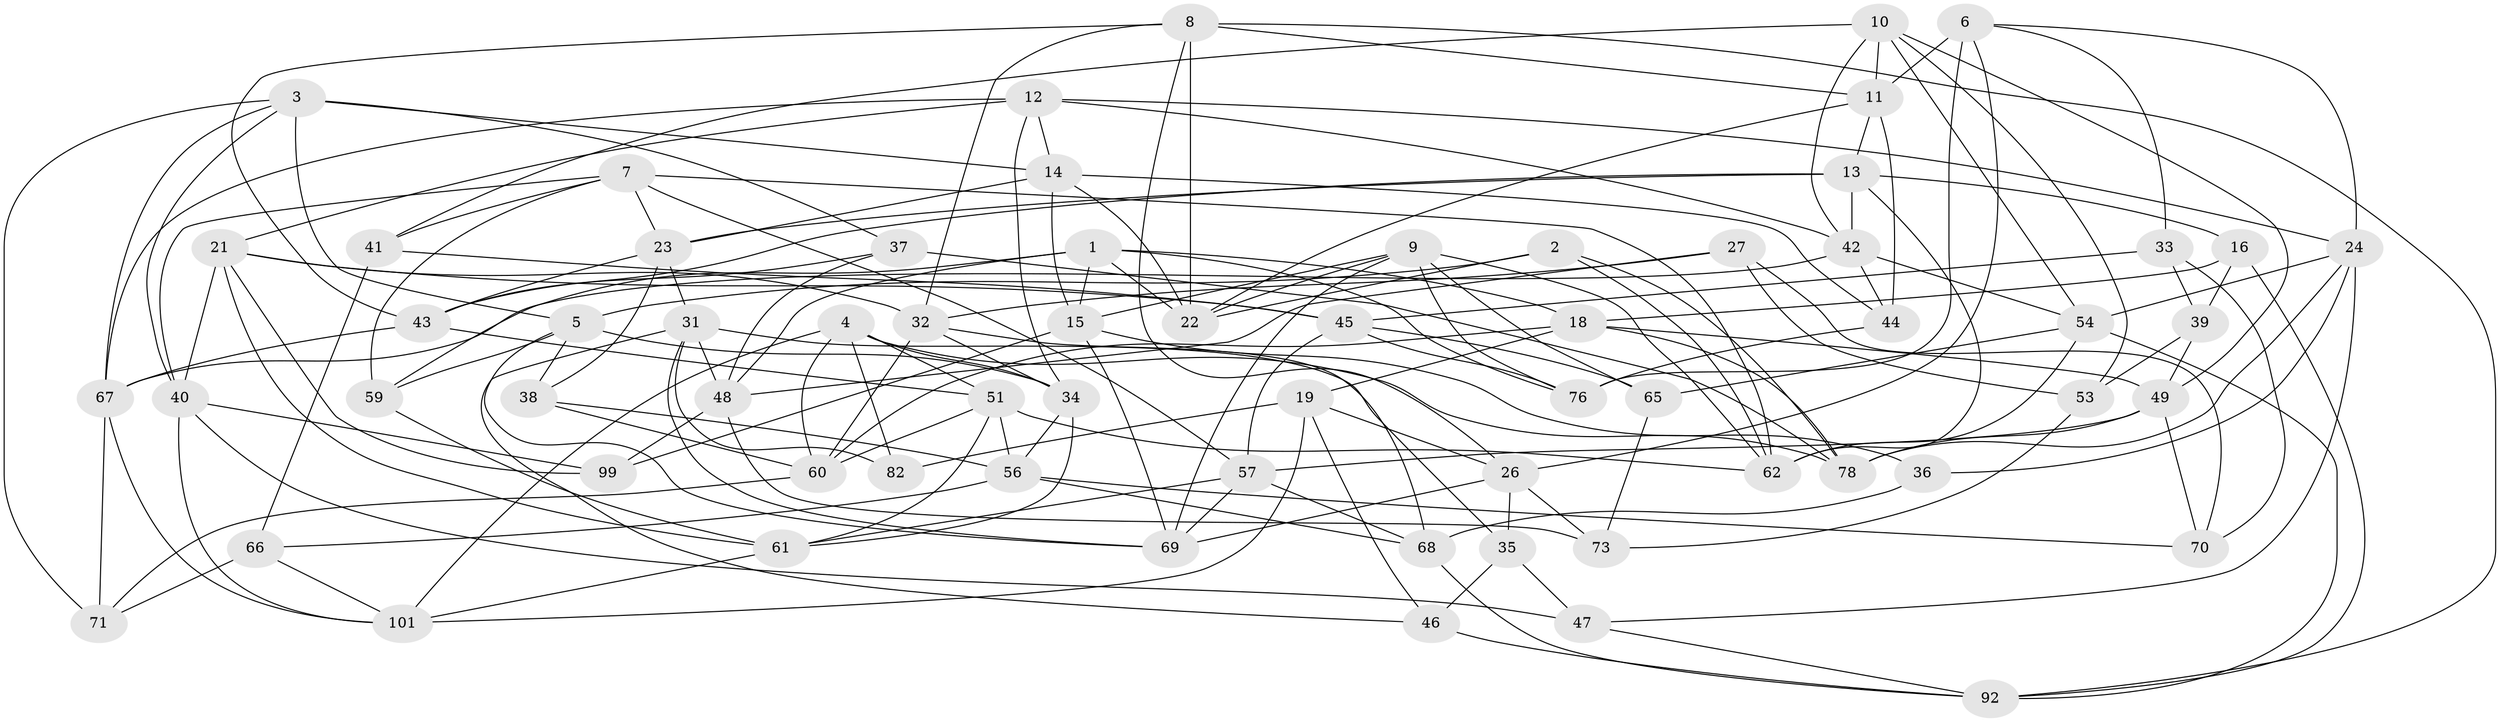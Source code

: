 // Generated by graph-tools (version 1.1) at 2025/24/03/03/25 07:24:27]
// undirected, 66 vertices, 173 edges
graph export_dot {
graph [start="1"]
  node [color=gray90,style=filled];
  1 [super="+17"];
  2;
  3 [super="+107"];
  4 [super="+64"];
  5 [super="+103"];
  6 [super="+81"];
  7 [super="+102"];
  8 [super="+83"];
  9 [super="+55"];
  10 [super="+29"];
  11 [super="+105"];
  12 [super="+20"];
  13 [super="+79"];
  14 [super="+93"];
  15 [super="+97"];
  16;
  18 [super="+25"];
  19 [super="+30"];
  21 [super="+87"];
  22 [super="+94"];
  23 [super="+75"];
  24 [super="+28"];
  26 [super="+89"];
  27;
  31 [super="+72"];
  32 [super="+108"];
  33;
  34 [super="+74"];
  35;
  36;
  37;
  38;
  39;
  40 [super="+86"];
  41;
  42 [super="+98"];
  43 [super="+52"];
  44;
  45 [super="+91"];
  46;
  47;
  48 [super="+106"];
  49 [super="+50"];
  51 [super="+80"];
  53;
  54 [super="+58"];
  56 [super="+104"];
  57 [super="+85"];
  59;
  60 [super="+63"];
  61 [super="+88"];
  62 [super="+95"];
  65;
  66;
  67 [super="+109"];
  68 [super="+77"];
  69 [super="+90"];
  70;
  71;
  73;
  76 [super="+96"];
  78 [super="+84"];
  82;
  92 [super="+100"];
  99;
  101 [super="+110"];
  1 -- 18;
  1 -- 15;
  1 -- 48;
  1 -- 59;
  1 -- 22;
  1 -- 76;
  2 -- 5;
  2 -- 62;
  2 -- 22;
  2 -- 78;
  3 -- 71;
  3 -- 37;
  3 -- 5;
  3 -- 40;
  3 -- 14;
  3 -- 67;
  4 -- 51;
  4 -- 34;
  4 -- 82;
  4 -- 78;
  4 -- 60;
  4 -- 101;
  5 -- 38;
  5 -- 59;
  5 -- 69;
  5 -- 34;
  6 -- 24;
  6 -- 26;
  6 -- 76 [weight=2];
  6 -- 33;
  6 -- 11;
  7 -- 41;
  7 -- 59;
  7 -- 40;
  7 -- 62;
  7 -- 23;
  7 -- 57;
  8 -- 26;
  8 -- 11;
  8 -- 22;
  8 -- 32;
  8 -- 43;
  8 -- 92;
  9 -- 22;
  9 -- 65;
  9 -- 15;
  9 -- 69;
  9 -- 62;
  9 -- 76;
  10 -- 53;
  10 -- 41;
  10 -- 11;
  10 -- 49;
  10 -- 42;
  10 -- 54;
  11 -- 22;
  11 -- 44;
  11 -- 13;
  12 -- 14;
  12 -- 67;
  12 -- 34;
  12 -- 24;
  12 -- 42;
  12 -- 21;
  13 -- 23;
  13 -- 16;
  13 -- 62;
  13 -- 42;
  13 -- 43;
  14 -- 44;
  14 -- 23;
  14 -- 22;
  14 -- 15;
  15 -- 36;
  15 -- 99;
  15 -- 69;
  16 -- 39;
  16 -- 92;
  16 -- 18;
  18 -- 49;
  18 -- 19;
  18 -- 60;
  18 -- 78;
  19 -- 46;
  19 -- 82 [weight=2];
  19 -- 101;
  19 -- 26;
  21 -- 45;
  21 -- 99;
  21 -- 40;
  21 -- 61;
  21 -- 32;
  23 -- 38;
  23 -- 43;
  23 -- 31;
  24 -- 47;
  24 -- 54;
  24 -- 36;
  24 -- 78;
  26 -- 35;
  26 -- 73;
  26 -- 69;
  27 -- 48;
  27 -- 70;
  27 -- 53;
  27 -- 32;
  31 -- 82;
  31 -- 35;
  31 -- 69;
  31 -- 46;
  31 -- 48;
  32 -- 60;
  32 -- 34;
  32 -- 68;
  33 -- 39;
  33 -- 70;
  33 -- 45;
  34 -- 56;
  34 -- 61;
  35 -- 46;
  35 -- 47;
  36 -- 68 [weight=2];
  37 -- 48;
  37 -- 78;
  37 -- 43;
  38 -- 60;
  38 -- 56;
  39 -- 53;
  39 -- 49;
  40 -- 99;
  40 -- 47;
  40 -- 101;
  41 -- 66;
  41 -- 45;
  42 -- 54;
  42 -- 44;
  42 -- 67;
  43 -- 51;
  43 -- 67;
  44 -- 76;
  45 -- 65;
  45 -- 76;
  45 -- 57;
  46 -- 92;
  47 -- 92;
  48 -- 73;
  48 -- 99;
  49 -- 78;
  49 -- 70;
  49 -- 57;
  51 -- 61;
  51 -- 60;
  51 -- 62;
  51 -- 56;
  53 -- 73;
  54 -- 92;
  54 -- 62;
  54 -- 65;
  56 -- 70;
  56 -- 66;
  56 -- 68;
  57 -- 61;
  57 -- 69;
  57 -- 68;
  59 -- 61;
  60 -- 71;
  61 -- 101;
  65 -- 73;
  66 -- 71;
  66 -- 101;
  67 -- 71;
  67 -- 101;
  68 -- 92;
}
